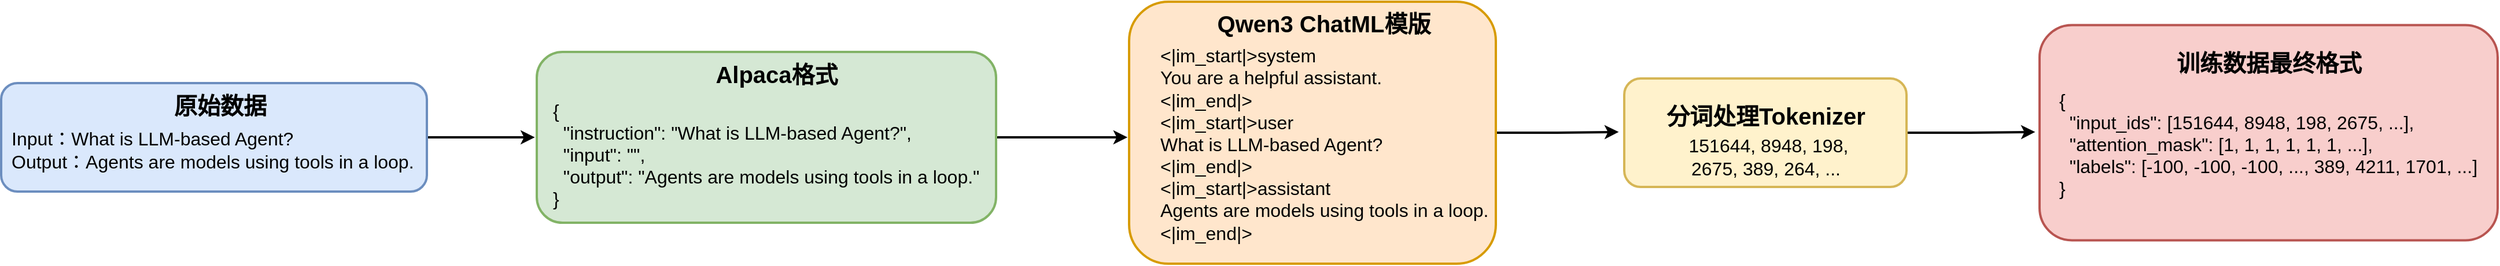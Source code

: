 <mxfile version="28.0.7">
  <diagram name="Page-1" id="kgFFcwLoHVZhnQqkf8RO">
    <mxGraphModel dx="3044" dy="1436" grid="0" gridSize="10" guides="1" tooltips="1" connect="1" arrows="1" fold="1" page="0" pageScale="1" pageWidth="850" pageHeight="1100" math="0" shadow="0">
      <root>
        <mxCell id="0" />
        <mxCell id="1" parent="0" />
        <mxCell id="-fEZfIhr2ibPiL11naqr-15" value="" style="rounded=1;whiteSpace=wrap;html=1;strokeWidth=2;fillColor=#f8cecc;strokeColor=#b85450;" vertex="1" parent="1">
          <mxGeometry x="1275" y="227.75" width="396" height="186.5" as="geometry" />
        </mxCell>
        <mxCell id="-fEZfIhr2ibPiL11naqr-21" style="edgeStyle=orthogonalEdgeStyle;rounded=0;orthogonalLoop=1;jettySize=auto;html=1;exitX=1;exitY=0.5;exitDx=0;exitDy=0;strokeWidth=2;" edge="1" parent="1" source="-fEZfIhr2ibPiL11naqr-12">
          <mxGeometry relative="1" as="geometry">
            <mxPoint x="1271.231" y="320.385" as="targetPoint" />
          </mxGeometry>
        </mxCell>
        <mxCell id="-fEZfIhr2ibPiL11naqr-12" value="" style="rounded=1;whiteSpace=wrap;html=1;strokeWidth=2;fillColor=#fff2cc;strokeColor=#d6b656;" vertex="1" parent="1">
          <mxGeometry x="916" y="274" width="244" height="94" as="geometry" />
        </mxCell>
        <mxCell id="-fEZfIhr2ibPiL11naqr-20" style="edgeStyle=orthogonalEdgeStyle;rounded=0;orthogonalLoop=1;jettySize=auto;html=1;exitX=1;exitY=0.5;exitDx=0;exitDy=0;strokeWidth=2;" edge="1" parent="1" source="-fEZfIhr2ibPiL11naqr-9">
          <mxGeometry relative="1" as="geometry">
            <mxPoint x="911.231" y="320.385" as="targetPoint" />
          </mxGeometry>
        </mxCell>
        <mxCell id="-fEZfIhr2ibPiL11naqr-9" value="" style="rounded=1;whiteSpace=wrap;html=1;strokeWidth=2;fillColor=#ffe6cc;strokeColor=#d79b00;" vertex="1" parent="1">
          <mxGeometry x="488" y="207.5" width="317" height="227" as="geometry" />
        </mxCell>
        <mxCell id="-fEZfIhr2ibPiL11naqr-19" style="edgeStyle=orthogonalEdgeStyle;rounded=0;orthogonalLoop=1;jettySize=auto;html=1;exitX=1;exitY=0.5;exitDx=0;exitDy=0;strokeWidth=2;" edge="1" parent="1" source="-fEZfIhr2ibPiL11naqr-6">
          <mxGeometry relative="1" as="geometry">
            <mxPoint x="486.615" y="325" as="targetPoint" />
          </mxGeometry>
        </mxCell>
        <mxCell id="-fEZfIhr2ibPiL11naqr-6" value="" style="rounded=1;whiteSpace=wrap;html=1;strokeWidth=2;fillColor=#d5e8d4;strokeColor=#82b366;" vertex="1" parent="1">
          <mxGeometry x="-24" y="251" width="397" height="148" as="geometry" />
        </mxCell>
        <mxCell id="-fEZfIhr2ibPiL11naqr-18" style="edgeStyle=orthogonalEdgeStyle;rounded=0;orthogonalLoop=1;jettySize=auto;html=1;exitX=1;exitY=0.5;exitDx=0;exitDy=0;strokeWidth=2;" edge="1" parent="1" source="-fEZfIhr2ibPiL11naqr-3">
          <mxGeometry relative="1" as="geometry">
            <mxPoint x="-25.692" y="325" as="targetPoint" />
          </mxGeometry>
        </mxCell>
        <mxCell id="-fEZfIhr2ibPiL11naqr-3" value="" style="rounded=1;whiteSpace=wrap;html=1;strokeWidth=2;fillColor=#dae8fc;strokeColor=#6c8ebf;" vertex="1" parent="1">
          <mxGeometry x="-487" y="278" width="368" height="94" as="geometry" />
        </mxCell>
        <mxCell id="-fEZfIhr2ibPiL11naqr-1" value="&lt;font style=&quot;font-size: 20px;&quot;&gt;&lt;b style=&quot;&quot;&gt;原始数据&lt;/b&gt;&lt;/font&gt;" style="text;html=1;align=center;verticalAlign=middle;whiteSpace=wrap;rounded=0;" vertex="1" parent="1">
          <mxGeometry x="-348.5" y="281.5" width="101" height="30" as="geometry" />
        </mxCell>
        <mxCell id="-fEZfIhr2ibPiL11naqr-2" value="&lt;font style=&quot;font-size: 16px;&quot;&gt;Input：What is LLM-based Agent?&lt;/font&gt;&lt;div&gt;&lt;font style=&quot;font-size: 16px;&quot;&gt;Output：Agents are models using tools in a loop.&lt;/font&gt;&lt;/div&gt;" style="text;html=1;align=left;verticalAlign=middle;whiteSpace=wrap;rounded=0;" vertex="1" parent="1">
          <mxGeometry x="-480" y="314" width="354" height="43" as="geometry" />
        </mxCell>
        <mxCell id="-fEZfIhr2ibPiL11naqr-4" value="&lt;span style=&quot;font-size: 20px;&quot;&gt;&lt;b&gt;Alpaca格式&lt;/b&gt;&lt;/span&gt;" style="text;html=1;align=center;verticalAlign=middle;whiteSpace=wrap;rounded=0;" vertex="1" parent="1">
          <mxGeometry x="121" y="255" width="125" height="30" as="geometry" />
        </mxCell>
        <mxCell id="-fEZfIhr2ibPiL11naqr-5" value="&lt;div&gt;&lt;font style=&quot;font-size: 16px;&quot;&gt;{&lt;/font&gt;&lt;/div&gt;&lt;div&gt;&lt;font style=&quot;font-size: 16px;&quot;&gt;&amp;nbsp; &quot;instruction&quot;: &quot;What is LLM-based Agent?&quot;,&lt;/font&gt;&lt;/div&gt;&lt;div&gt;&lt;font style=&quot;font-size: 16px;&quot;&gt;&amp;nbsp; &quot;input&quot;: &quot;&quot;,&lt;/font&gt;&lt;/div&gt;&lt;div&gt;&lt;font style=&quot;font-size: 16px;&quot;&gt;&amp;nbsp; &quot;output&quot;: &quot;Agents are models using tools in a loop.&quot;&lt;/font&gt;&lt;/div&gt;&lt;div&gt;&lt;font style=&quot;font-size: 16px;&quot;&gt;}&lt;/font&gt;&lt;/div&gt;" style="text;html=1;align=left;verticalAlign=middle;whiteSpace=wrap;rounded=0;" vertex="1" parent="1">
          <mxGeometry x="-12" y="281.75" width="379" height="116" as="geometry" />
        </mxCell>
        <mxCell id="-fEZfIhr2ibPiL11naqr-7" value="&lt;font style=&quot;font-size: 20px;&quot;&gt;&lt;b&gt;Qwen3 ChatML模版&lt;/b&gt;&lt;/font&gt;" style="text;html=1;align=center;verticalAlign=middle;whiteSpace=wrap;rounded=0;" vertex="1" parent="1">
          <mxGeometry x="555" y="211" width="202.75" height="30" as="geometry" />
        </mxCell>
        <mxCell id="-fEZfIhr2ibPiL11naqr-8" value="&lt;div&gt;&lt;span style=&quot;font-size: 16px;&quot;&gt;&amp;lt;|im_start|&amp;gt;system&lt;/span&gt;&lt;/div&gt;&lt;div&gt;&lt;span style=&quot;font-size: 16px;&quot;&gt;You are a helpful assistant.&lt;/span&gt;&lt;/div&gt;&lt;div&gt;&lt;span style=&quot;font-size: 16px;&quot;&gt;&amp;lt;|im_end|&amp;gt;&lt;/span&gt;&lt;/div&gt;&lt;div&gt;&lt;span style=&quot;font-size: 16px;&quot;&gt;&amp;lt;|im_start|&amp;gt;user&lt;/span&gt;&lt;/div&gt;&lt;div&gt;&lt;span style=&quot;font-size: 16px;&quot;&gt;What is LLM-based Agent?&lt;/span&gt;&lt;/div&gt;&lt;div&gt;&lt;span style=&quot;font-size: 16px;&quot;&gt;&amp;lt;|im_end|&amp;gt;&lt;/span&gt;&lt;/div&gt;&lt;div&gt;&lt;span style=&quot;font-size: 16px;&quot;&gt;&amp;lt;|im_start|&amp;gt;assistant&lt;/span&gt;&lt;/div&gt;&lt;div&gt;&lt;span style=&quot;font-size: 16px;&quot;&gt;Agents are models using tools in a loop.&lt;/span&gt;&lt;/div&gt;&lt;div&gt;&lt;span style=&quot;font-size: 16px;&quot;&gt;&amp;lt;|im_end|&amp;gt;&lt;/span&gt;&lt;/div&gt;" style="text;html=1;align=left;verticalAlign=middle;whiteSpace=wrap;rounded=0;" vertex="1" parent="1">
          <mxGeometry x="512.88" y="245" width="287" height="172.5" as="geometry" />
        </mxCell>
        <mxCell id="-fEZfIhr2ibPiL11naqr-10" value="&lt;font style=&quot;font-size: 16px;&quot;&gt;&amp;nbsp;151644, 8948, 198, 2675, 389, 264, ...&lt;/font&gt;" style="text;html=1;align=center;verticalAlign=middle;whiteSpace=wrap;rounded=0;" vertex="1" parent="1">
          <mxGeometry x="949.75" y="327" width="176.5" height="30" as="geometry" />
        </mxCell>
        <mxCell id="-fEZfIhr2ibPiL11naqr-11" value="&lt;span style=&quot;font-size: 20px;&quot;&gt;&lt;b&gt;分词处理Tokenizer&lt;/b&gt;&lt;/span&gt;" style="text;html=1;align=center;verticalAlign=middle;whiteSpace=wrap;rounded=0;" vertex="1" parent="1">
          <mxGeometry x="936.63" y="290.5" width="202.75" height="30" as="geometry" />
        </mxCell>
        <mxCell id="-fEZfIhr2ibPiL11naqr-13" value="&lt;div&gt;&lt;font style=&quot;font-size: 16px;&quot;&gt;{&lt;/font&gt;&lt;/div&gt;&lt;div&gt;&lt;font style=&quot;font-size: 16px;&quot;&gt;&amp;nbsp; &quot;input_ids&quot;: [151644, 8948, 198, 2675, ...],&lt;/font&gt;&lt;/div&gt;&lt;div&gt;&lt;font style=&quot;font-size: 16px;&quot;&gt;&amp;nbsp; &quot;attention_mask&quot;: [1, 1, 1, 1, 1, 1, ...],&lt;/font&gt;&lt;/div&gt;&lt;div&gt;&lt;font style=&quot;font-size: 16px;&quot;&gt;&amp;nbsp; &quot;labels&quot;: [-100, -100, -100, ..., 389, 4211, 1701, ...]&lt;/font&gt;&lt;/div&gt;&lt;div&gt;&lt;font style=&quot;font-size: 16px;&quot;&gt;}&lt;/font&gt;&lt;/div&gt;" style="text;html=1;align=left;verticalAlign=middle;whiteSpace=wrap;rounded=0;" vertex="1" parent="1">
          <mxGeometry x="1290" y="260" width="366" height="142.5" as="geometry" />
        </mxCell>
        <mxCell id="-fEZfIhr2ibPiL11naqr-14" value="&lt;span style=&quot;font-size: 20px;&quot;&gt;&lt;b&gt;训练数据最终格式&lt;/b&gt;&lt;/span&gt;" style="text;html=1;align=center;verticalAlign=middle;whiteSpace=wrap;rounded=0;" vertex="1" parent="1">
          <mxGeometry x="1371.63" y="245" width="202.75" height="30" as="geometry" />
        </mxCell>
      </root>
    </mxGraphModel>
  </diagram>
</mxfile>
